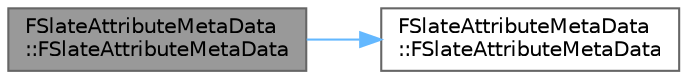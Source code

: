 digraph "FSlateAttributeMetaData::FSlateAttributeMetaData"
{
 // INTERACTIVE_SVG=YES
 // LATEX_PDF_SIZE
  bgcolor="transparent";
  edge [fontname=Helvetica,fontsize=10,labelfontname=Helvetica,labelfontsize=10];
  node [fontname=Helvetica,fontsize=10,shape=box,height=0.2,width=0.4];
  rankdir="LR";
  Node1 [id="Node000001",label="FSlateAttributeMetaData\l::FSlateAttributeMetaData",height=0.2,width=0.4,color="gray40", fillcolor="grey60", style="filled", fontcolor="black",tooltip=" "];
  Node1 -> Node2 [id="edge1_Node000001_Node000002",color="steelblue1",style="solid",tooltip=" "];
  Node2 [id="Node000002",label="FSlateAttributeMetaData\l::FSlateAttributeMetaData",height=0.2,width=0.4,color="grey40", fillcolor="white", style="filled",URL="$d4/d0e/classFSlateAttributeMetaData.html#ae1a426fe7a504ec02821589553184ab1",tooltip=" "];
}
